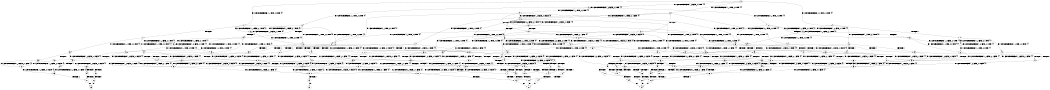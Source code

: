 digraph BCG {
size = "7, 10.5";
center = TRUE;
node [shape = circle];
0 [peripheries = 2];
0 -> 1 [label = "EX !0 !ATOMIC_EXCH_BRANCH (2, +1, TRUE, +0, 2, TRUE) !{0}"];
0 -> 2 [label = "EX !2 !ATOMIC_EXCH_BRANCH (1, +0, FALSE, +0, 1, TRUE) !{0}"];
0 -> 3 [label = "EX !1 !ATOMIC_EXCH_BRANCH (1, +1, TRUE, +0, 2, TRUE) !{0}"];
0 -> 4 [label = "EX !0 !ATOMIC_EXCH_BRANCH (2, +1, TRUE, +0, 2, TRUE) !{0}"];
1 -> 5 [label = "EX !2 !ATOMIC_EXCH_BRANCH (1, +0, FALSE, +0, 1, TRUE) !{0}"];
1 -> 6 [label = "EX !1 !ATOMIC_EXCH_BRANCH (1, +1, TRUE, +0, 2, TRUE) !{0}"];
1 -> 7 [label = "TERMINATE !0"];
2 -> 2 [label = "EX !2 !ATOMIC_EXCH_BRANCH (1, +0, FALSE, +0, 1, TRUE) !{0}"];
2 -> 8 [label = "EX !0 !ATOMIC_EXCH_BRANCH (2, +1, TRUE, +0, 2, TRUE) !{0}"];
2 -> 9 [label = "EX !1 !ATOMIC_EXCH_BRANCH (1, +1, TRUE, +0, 2, TRUE) !{0}"];
2 -> 10 [label = "EX !0 !ATOMIC_EXCH_BRANCH (2, +1, TRUE, +0, 2, TRUE) !{0}"];
3 -> 11 [label = "EX !0 !ATOMIC_EXCH_BRANCH (2, +1, TRUE, +0, 2, TRUE) !{0}"];
3 -> 12 [label = "EX !2 !ATOMIC_EXCH_BRANCH (1, +0, FALSE, +0, 1, FALSE) !{0}"];
3 -> 13 [label = "TERMINATE !1"];
3 -> 14 [label = "EX !0 !ATOMIC_EXCH_BRANCH (2, +1, TRUE, +0, 2, TRUE) !{0}"];
4 -> 15 [label = "EX !2 !ATOMIC_EXCH_BRANCH (1, +0, FALSE, +0, 1, TRUE) !{0}"];
4 -> 16 [label = "EX !1 !ATOMIC_EXCH_BRANCH (1, +1, TRUE, +0, 2, TRUE) !{0}"];
4 -> 17 [label = "TERMINATE !0"];
5 -> 5 [label = "EX !2 !ATOMIC_EXCH_BRANCH (1, +0, FALSE, +0, 1, TRUE) !{0}"];
5 -> 18 [label = "EX !1 !ATOMIC_EXCH_BRANCH (1, +1, TRUE, +0, 2, TRUE) !{0}"];
5 -> 19 [label = "TERMINATE !0"];
6 -> 20 [label = "EX !2 !ATOMIC_EXCH_BRANCH (1, +0, FALSE, +0, 1, FALSE) !{0}"];
6 -> 21 [label = "TERMINATE !0"];
6 -> 22 [label = "TERMINATE !1"];
7 -> 23 [label = "EX !2 !ATOMIC_EXCH_BRANCH (1, +0, FALSE, +0, 1, TRUE) !{1}"];
7 -> 24 [label = "EX !1 !ATOMIC_EXCH_BRANCH (1, +1, TRUE, +0, 2, TRUE) !{1}"];
7 -> 25 [label = "EX !1 !ATOMIC_EXCH_BRANCH (1, +1, TRUE, +0, 2, TRUE) !{1}"];
8 -> 5 [label = "EX !2 !ATOMIC_EXCH_BRANCH (1, +0, FALSE, +0, 1, TRUE) !{0}"];
8 -> 18 [label = "EX !1 !ATOMIC_EXCH_BRANCH (1, +1, TRUE, +0, 2, TRUE) !{0}"];
8 -> 19 [label = "TERMINATE !0"];
9 -> 12 [label = "EX !2 !ATOMIC_EXCH_BRANCH (1, +0, FALSE, +0, 1, FALSE) !{0}"];
9 -> 26 [label = "EX !0 !ATOMIC_EXCH_BRANCH (2, +1, TRUE, +0, 2, TRUE) !{0}"];
9 -> 27 [label = "TERMINATE !1"];
9 -> 28 [label = "EX !0 !ATOMIC_EXCH_BRANCH (2, +1, TRUE, +0, 2, TRUE) !{0}"];
10 -> 15 [label = "EX !2 !ATOMIC_EXCH_BRANCH (1, +0, FALSE, +0, 1, TRUE) !{0}"];
10 -> 29 [label = "EX !1 !ATOMIC_EXCH_BRANCH (1, +1, TRUE, +0, 2, TRUE) !{0}"];
10 -> 30 [label = "TERMINATE !0"];
11 -> 20 [label = "EX !2 !ATOMIC_EXCH_BRANCH (1, +0, FALSE, +0, 1, FALSE) !{0}"];
11 -> 21 [label = "TERMINATE !0"];
11 -> 22 [label = "TERMINATE !1"];
12 -> 31 [label = "EX !2 !ATOMIC_EXCH_BRANCH (2, +0, FALSE, +0, 1, TRUE) !{0}"];
12 -> 32 [label = "EX !0 !ATOMIC_EXCH_BRANCH (2, +1, TRUE, +0, 2, TRUE) !{0}"];
12 -> 33 [label = "TERMINATE !1"];
12 -> 34 [label = "EX !0 !ATOMIC_EXCH_BRANCH (2, +1, TRUE, +0, 2, TRUE) !{0}"];
13 -> 35 [label = "EX !0 !ATOMIC_EXCH_BRANCH (2, +1, TRUE, +0, 2, TRUE) !{0}"];
13 -> 36 [label = "EX !2 !ATOMIC_EXCH_BRANCH (1, +0, FALSE, +0, 1, FALSE) !{0}"];
13 -> 37 [label = "EX !0 !ATOMIC_EXCH_BRANCH (2, +1, TRUE, +0, 2, TRUE) !{0}"];
14 -> 38 [label = "EX !2 !ATOMIC_EXCH_BRANCH (1, +0, FALSE, +0, 1, FALSE) !{0}"];
14 -> 39 [label = "TERMINATE !0"];
14 -> 40 [label = "TERMINATE !1"];
15 -> 15 [label = "EX !2 !ATOMIC_EXCH_BRANCH (1, +0, FALSE, +0, 1, TRUE) !{0}"];
15 -> 29 [label = "EX !1 !ATOMIC_EXCH_BRANCH (1, +1, TRUE, +0, 2, TRUE) !{0}"];
15 -> 30 [label = "TERMINATE !0"];
16 -> 38 [label = "EX !2 !ATOMIC_EXCH_BRANCH (1, +0, FALSE, +0, 1, FALSE) !{0}"];
16 -> 39 [label = "TERMINATE !0"];
16 -> 40 [label = "TERMINATE !1"];
17 -> 41 [label = "EX !2 !ATOMIC_EXCH_BRANCH (1, +0, FALSE, +0, 1, TRUE) !{1}"];
17 -> 42 [label = "EX !1 !ATOMIC_EXCH_BRANCH (1, +1, TRUE, +0, 2, TRUE) !{1}"];
18 -> 20 [label = "EX !2 !ATOMIC_EXCH_BRANCH (1, +0, FALSE, +0, 1, FALSE) !{0}"];
18 -> 43 [label = "TERMINATE !0"];
18 -> 44 [label = "TERMINATE !1"];
19 -> 23 [label = "EX !2 !ATOMIC_EXCH_BRANCH (1, +0, FALSE, +0, 1, TRUE) !{1}"];
19 -> 45 [label = "EX !1 !ATOMIC_EXCH_BRANCH (1, +1, TRUE, +0, 2, TRUE) !{1}"];
19 -> 46 [label = "EX !1 !ATOMIC_EXCH_BRANCH (1, +1, TRUE, +0, 2, TRUE) !{1}"];
20 -> 47 [label = "EX !2 !ATOMIC_EXCH_BRANCH (2, +0, FALSE, +0, 1, FALSE) !{0}"];
20 -> 48 [label = "TERMINATE !0"];
20 -> 49 [label = "TERMINATE !1"];
21 -> 50 [label = "EX !2 !ATOMIC_EXCH_BRANCH (1, +0, FALSE, +0, 1, FALSE) !{1}"];
21 -> 51 [label = "TERMINATE !1"];
22 -> 52 [label = "EX !2 !ATOMIC_EXCH_BRANCH (1, +0, FALSE, +0, 1, FALSE) !{0}"];
22 -> 53 [label = "TERMINATE !0"];
23 -> 23 [label = "EX !2 !ATOMIC_EXCH_BRANCH (1, +0, FALSE, +0, 1, TRUE) !{1}"];
23 -> 45 [label = "EX !1 !ATOMIC_EXCH_BRANCH (1, +1, TRUE, +0, 2, TRUE) !{1}"];
23 -> 46 [label = "EX !1 !ATOMIC_EXCH_BRANCH (1, +1, TRUE, +0, 2, TRUE) !{1}"];
24 -> 50 [label = "EX !2 !ATOMIC_EXCH_BRANCH (1, +0, FALSE, +0, 1, FALSE) !{1}"];
24 -> 51 [label = "TERMINATE !1"];
25 -> 54 [label = "EX !2 !ATOMIC_EXCH_BRANCH (1, +0, FALSE, +0, 1, FALSE) !{1}"];
25 -> 55 [label = "TERMINATE !1"];
26 -> 20 [label = "EX !2 !ATOMIC_EXCH_BRANCH (1, +0, FALSE, +0, 1, FALSE) !{0}"];
26 -> 43 [label = "TERMINATE !0"];
26 -> 44 [label = "TERMINATE !1"];
27 -> 36 [label = "EX !2 !ATOMIC_EXCH_BRANCH (1, +0, FALSE, +0, 1, FALSE) !{0}"];
27 -> 56 [label = "EX !0 !ATOMIC_EXCH_BRANCH (2, +1, TRUE, +0, 2, TRUE) !{0}"];
27 -> 57 [label = "EX !0 !ATOMIC_EXCH_BRANCH (2, +1, TRUE, +0, 2, TRUE) !{0}"];
28 -> 38 [label = "EX !2 !ATOMIC_EXCH_BRANCH (1, +0, FALSE, +0, 1, FALSE) !{0}"];
28 -> 58 [label = "TERMINATE !0"];
28 -> 59 [label = "TERMINATE !1"];
29 -> 38 [label = "EX !2 !ATOMIC_EXCH_BRANCH (1, +0, FALSE, +0, 1, FALSE) !{0}"];
29 -> 58 [label = "TERMINATE !0"];
29 -> 59 [label = "TERMINATE !1"];
30 -> 41 [label = "EX !2 !ATOMIC_EXCH_BRANCH (1, +0, FALSE, +0, 1, TRUE) !{1}"];
30 -> 60 [label = "EX !1 !ATOMIC_EXCH_BRANCH (1, +1, TRUE, +0, 2, TRUE) !{1}"];
31 -> 12 [label = "EX !2 !ATOMIC_EXCH_BRANCH (1, +0, FALSE, +0, 1, FALSE) !{0}"];
31 -> 26 [label = "EX !0 !ATOMIC_EXCH_BRANCH (2, +1, TRUE, +0, 2, TRUE) !{0}"];
31 -> 27 [label = "TERMINATE !1"];
31 -> 28 [label = "EX !0 !ATOMIC_EXCH_BRANCH (2, +1, TRUE, +0, 2, TRUE) !{0}"];
32 -> 47 [label = "EX !2 !ATOMIC_EXCH_BRANCH (2, +0, FALSE, +0, 1, FALSE) !{0}"];
32 -> 48 [label = "TERMINATE !0"];
32 -> 49 [label = "TERMINATE !1"];
33 -> 61 [label = "EX !2 !ATOMIC_EXCH_BRANCH (2, +0, FALSE, +0, 1, TRUE) !{0}"];
33 -> 62 [label = "EX !0 !ATOMIC_EXCH_BRANCH (2, +1, TRUE, +0, 2, TRUE) !{0}"];
33 -> 63 [label = "EX !0 !ATOMIC_EXCH_BRANCH (2, +1, TRUE, +0, 2, TRUE) !{0}"];
34 -> 64 [label = "EX !2 !ATOMIC_EXCH_BRANCH (2, +0, FALSE, +0, 1, FALSE) !{0}"];
34 -> 65 [label = "TERMINATE !0"];
34 -> 66 [label = "TERMINATE !1"];
35 -> 52 [label = "EX !2 !ATOMIC_EXCH_BRANCH (1, +0, FALSE, +0, 1, FALSE) !{0}"];
35 -> 53 [label = "TERMINATE !0"];
36 -> 61 [label = "EX !2 !ATOMIC_EXCH_BRANCH (2, +0, FALSE, +0, 1, TRUE) !{0}"];
36 -> 62 [label = "EX !0 !ATOMIC_EXCH_BRANCH (2, +1, TRUE, +0, 2, TRUE) !{0}"];
36 -> 63 [label = "EX !0 !ATOMIC_EXCH_BRANCH (2, +1, TRUE, +0, 2, TRUE) !{0}"];
37 -> 67 [label = "EX !2 !ATOMIC_EXCH_BRANCH (1, +0, FALSE, +0, 1, FALSE) !{0}"];
37 -> 68 [label = "TERMINATE !0"];
38 -> 64 [label = "EX !2 !ATOMIC_EXCH_BRANCH (2, +0, FALSE, +0, 1, FALSE) !{0}"];
38 -> 65 [label = "TERMINATE !0"];
38 -> 66 [label = "TERMINATE !1"];
39 -> 69 [label = "EX !2 !ATOMIC_EXCH_BRANCH (1, +0, FALSE, +0, 1, FALSE) !{1}"];
39 -> 70 [label = "TERMINATE !1"];
40 -> 67 [label = "EX !2 !ATOMIC_EXCH_BRANCH (1, +0, FALSE, +0, 1, FALSE) !{0}"];
40 -> 68 [label = "TERMINATE !0"];
41 -> 41 [label = "EX !2 !ATOMIC_EXCH_BRANCH (1, +0, FALSE, +0, 1, TRUE) !{1}"];
41 -> 60 [label = "EX !1 !ATOMIC_EXCH_BRANCH (1, +1, TRUE, +0, 2, TRUE) !{1}"];
42 -> 69 [label = "EX !2 !ATOMIC_EXCH_BRANCH (1, +0, FALSE, +0, 1, FALSE) !{1}"];
42 -> 70 [label = "TERMINATE !1"];
43 -> 50 [label = "EX !2 !ATOMIC_EXCH_BRANCH (1, +0, FALSE, +0, 1, FALSE) !{1}"];
43 -> 71 [label = "TERMINATE !1"];
44 -> 52 [label = "EX !2 !ATOMIC_EXCH_BRANCH (1, +0, FALSE, +0, 1, FALSE) !{0}"];
44 -> 72 [label = "TERMINATE !0"];
45 -> 50 [label = "EX !2 !ATOMIC_EXCH_BRANCH (1, +0, FALSE, +0, 1, FALSE) !{1}"];
45 -> 71 [label = "TERMINATE !1"];
46 -> 54 [label = "EX !2 !ATOMIC_EXCH_BRANCH (1, +0, FALSE, +0, 1, FALSE) !{1}"];
46 -> 73 [label = "TERMINATE !1"];
47 -> 74 [label = "TERMINATE !0"];
47 -> 75 [label = "TERMINATE !2"];
47 -> 76 [label = "TERMINATE !1"];
48 -> 77 [label = "EX !2 !ATOMIC_EXCH_BRANCH (2, +0, FALSE, +0, 1, FALSE) !{1}"];
48 -> 78 [label = "TERMINATE !1"];
49 -> 79 [label = "EX !2 !ATOMIC_EXCH_BRANCH (2, +0, FALSE, +0, 1, FALSE) !{0}"];
49 -> 80 [label = "TERMINATE !0"];
50 -> 77 [label = "EX !2 !ATOMIC_EXCH_BRANCH (2, +0, FALSE, +0, 1, FALSE) !{1}"];
50 -> 78 [label = "TERMINATE !1"];
51 -> 81 [label = "EX !2 !ATOMIC_EXCH_BRANCH (1, +0, FALSE, +0, 1, FALSE) !{2}"];
51 -> 82 [label = "EX !2 !ATOMIC_EXCH_BRANCH (1, +0, FALSE, +0, 1, FALSE) !{2}"];
52 -> 79 [label = "EX !2 !ATOMIC_EXCH_BRANCH (2, +0, FALSE, +0, 1, FALSE) !{0}"];
52 -> 80 [label = "TERMINATE !0"];
53 -> 81 [label = "EX !2 !ATOMIC_EXCH_BRANCH (1, +0, FALSE, +0, 1, FALSE) !{2}"];
53 -> 82 [label = "EX !2 !ATOMIC_EXCH_BRANCH (1, +0, FALSE, +0, 1, FALSE) !{2}"];
54 -> 83 [label = "EX !2 !ATOMIC_EXCH_BRANCH (2, +0, FALSE, +0, 1, FALSE) !{1}"];
54 -> 84 [label = "TERMINATE !1"];
55 -> 85 [label = "EX !2 !ATOMIC_EXCH_BRANCH (1, +0, FALSE, +0, 1, FALSE) !{2}"];
56 -> 52 [label = "EX !2 !ATOMIC_EXCH_BRANCH (1, +0, FALSE, +0, 1, FALSE) !{0}"];
56 -> 72 [label = "TERMINATE !0"];
57 -> 67 [label = "EX !2 !ATOMIC_EXCH_BRANCH (1, +0, FALSE, +0, 1, FALSE) !{0}"];
57 -> 86 [label = "TERMINATE !0"];
58 -> 69 [label = "EX !2 !ATOMIC_EXCH_BRANCH (1, +0, FALSE, +0, 1, FALSE) !{1}"];
58 -> 87 [label = "TERMINATE !1"];
59 -> 67 [label = "EX !2 !ATOMIC_EXCH_BRANCH (1, +0, FALSE, +0, 1, FALSE) !{0}"];
59 -> 86 [label = "TERMINATE !0"];
60 -> 69 [label = "EX !2 !ATOMIC_EXCH_BRANCH (1, +0, FALSE, +0, 1, FALSE) !{1}"];
60 -> 87 [label = "TERMINATE !1"];
61 -> 36 [label = "EX !2 !ATOMIC_EXCH_BRANCH (1, +0, FALSE, +0, 1, FALSE) !{0}"];
61 -> 56 [label = "EX !0 !ATOMIC_EXCH_BRANCH (2, +1, TRUE, +0, 2, TRUE) !{0}"];
61 -> 57 [label = "EX !0 !ATOMIC_EXCH_BRANCH (2, +1, TRUE, +0, 2, TRUE) !{0}"];
62 -> 79 [label = "EX !2 !ATOMIC_EXCH_BRANCH (2, +0, FALSE, +0, 1, FALSE) !{0}"];
62 -> 80 [label = "TERMINATE !0"];
63 -> 88 [label = "EX !2 !ATOMIC_EXCH_BRANCH (2, +0, FALSE, +0, 1, FALSE) !{0}"];
63 -> 89 [label = "TERMINATE !0"];
64 -> 90 [label = "TERMINATE !0"];
64 -> 91 [label = "TERMINATE !2"];
64 -> 92 [label = "TERMINATE !1"];
65 -> 93 [label = "EX !2 !ATOMIC_EXCH_BRANCH (2, +0, FALSE, +0, 1, FALSE) !{1}"];
65 -> 94 [label = "TERMINATE !1"];
66 -> 88 [label = "EX !2 !ATOMIC_EXCH_BRANCH (2, +0, FALSE, +0, 1, FALSE) !{0}"];
66 -> 89 [label = "TERMINATE !0"];
67 -> 88 [label = "EX !2 !ATOMIC_EXCH_BRANCH (2, +0, FALSE, +0, 1, FALSE) !{0}"];
67 -> 89 [label = "TERMINATE !0"];
68 -> 95 [label = "EX !2 !ATOMIC_EXCH_BRANCH (1, +0, FALSE, +0, 1, FALSE) !{2}"];
69 -> 93 [label = "EX !2 !ATOMIC_EXCH_BRANCH (2, +0, FALSE, +0, 1, FALSE) !{1}"];
69 -> 94 [label = "TERMINATE !1"];
70 -> 95 [label = "EX !2 !ATOMIC_EXCH_BRANCH (1, +0, FALSE, +0, 1, FALSE) !{2}"];
71 -> 81 [label = "EX !2 !ATOMIC_EXCH_BRANCH (1, +0, FALSE, +0, 1, FALSE) !{2}"];
71 -> 82 [label = "EX !2 !ATOMIC_EXCH_BRANCH (1, +0, FALSE, +0, 1, FALSE) !{2}"];
72 -> 81 [label = "EX !2 !ATOMIC_EXCH_BRANCH (1, +0, FALSE, +0, 1, FALSE) !{2}"];
72 -> 82 [label = "EX !2 !ATOMIC_EXCH_BRANCH (1, +0, FALSE, +0, 1, FALSE) !{2}"];
73 -> 85 [label = "EX !2 !ATOMIC_EXCH_BRANCH (1, +0, FALSE, +0, 1, FALSE) !{2}"];
74 -> 96 [label = "TERMINATE !2"];
74 -> 97 [label = "TERMINATE !1"];
75 -> 98 [label = "TERMINATE !0"];
75 -> 99 [label = "TERMINATE !1"];
76 -> 100 [label = "TERMINATE !0"];
76 -> 99 [label = "TERMINATE !2"];
77 -> 96 [label = "TERMINATE !2"];
77 -> 97 [label = "TERMINATE !1"];
78 -> 101 [label = "EX !2 !ATOMIC_EXCH_BRANCH (2, +0, FALSE, +0, 1, FALSE) !{2}"];
78 -> 102 [label = "EX !2 !ATOMIC_EXCH_BRANCH (2, +0, FALSE, +0, 1, FALSE) !{2}"];
79 -> 100 [label = "TERMINATE !0"];
79 -> 99 [label = "TERMINATE !2"];
80 -> 101 [label = "EX !2 !ATOMIC_EXCH_BRANCH (2, +0, FALSE, +0, 1, FALSE) !{2}"];
80 -> 102 [label = "EX !2 !ATOMIC_EXCH_BRANCH (2, +0, FALSE, +0, 1, FALSE) !{2}"];
81 -> 101 [label = "EX !2 !ATOMIC_EXCH_BRANCH (2, +0, FALSE, +0, 1, FALSE) !{2}"];
81 -> 102 [label = "EX !2 !ATOMIC_EXCH_BRANCH (2, +0, FALSE, +0, 1, FALSE) !{2}"];
82 -> 102 [label = "EX !2 !ATOMIC_EXCH_BRANCH (2, +0, FALSE, +0, 1, FALSE) !{2}"];
83 -> 103 [label = "TERMINATE !2"];
83 -> 104 [label = "TERMINATE !1"];
84 -> 105 [label = "EX !2 !ATOMIC_EXCH_BRANCH (2, +0, FALSE, +0, 1, FALSE) !{2}"];
85 -> 105 [label = "EX !2 !ATOMIC_EXCH_BRANCH (2, +0, FALSE, +0, 1, FALSE) !{2}"];
86 -> 95 [label = "EX !2 !ATOMIC_EXCH_BRANCH (1, +0, FALSE, +0, 1, FALSE) !{2}"];
87 -> 95 [label = "EX !2 !ATOMIC_EXCH_BRANCH (1, +0, FALSE, +0, 1, FALSE) !{2}"];
88 -> 106 [label = "TERMINATE !0"];
88 -> 107 [label = "TERMINATE !2"];
89 -> 108 [label = "EX !2 !ATOMIC_EXCH_BRANCH (2, +0, FALSE, +0, 1, FALSE) !{2}"];
90 -> 109 [label = "TERMINATE !2"];
90 -> 110 [label = "TERMINATE !1"];
91 -> 111 [label = "TERMINATE !0"];
91 -> 107 [label = "TERMINATE !1"];
92 -> 106 [label = "TERMINATE !0"];
92 -> 107 [label = "TERMINATE !2"];
93 -> 109 [label = "TERMINATE !2"];
93 -> 110 [label = "TERMINATE !1"];
94 -> 108 [label = "EX !2 !ATOMIC_EXCH_BRANCH (2, +0, FALSE, +0, 1, FALSE) !{2}"];
95 -> 108 [label = "EX !2 !ATOMIC_EXCH_BRANCH (2, +0, FALSE, +0, 1, FALSE) !{2}"];
96 -> 112 [label = "TERMINATE !1"];
97 -> 113 [label = "TERMINATE !2"];
98 -> 112 [label = "TERMINATE !1"];
99 -> 114 [label = "TERMINATE !0"];
100 -> 113 [label = "TERMINATE !2"];
101 -> 113 [label = "TERMINATE !2"];
102 -> 115 [label = "TERMINATE !2"];
103 -> 116 [label = "TERMINATE !1"];
104 -> 117 [label = "TERMINATE !2"];
105 -> 117 [label = "TERMINATE !2"];
106 -> 118 [label = "TERMINATE !2"];
107 -> 119 [label = "TERMINATE !0"];
108 -> 118 [label = "TERMINATE !2"];
109 -> 120 [label = "TERMINATE !1"];
110 -> 118 [label = "TERMINATE !2"];
111 -> 120 [label = "TERMINATE !1"];
112 -> 121 [label = "exit"];
113 -> 121 [label = "exit"];
114 -> 121 [label = "exit"];
115 -> 122 [label = "exit"];
116 -> 123 [label = "exit"];
117 -> 123 [label = "exit"];
118 -> 124 [label = "exit"];
119 -> 124 [label = "exit"];
120 -> 124 [label = "exit"];
}
